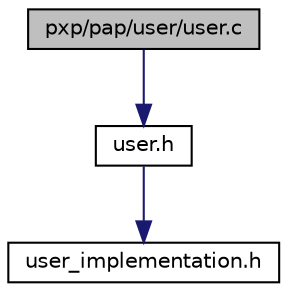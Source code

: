 digraph "pxp/pap/user/user.c"
{
  edge [fontname="Helvetica",fontsize="10",labelfontname="Helvetica",labelfontsize="10"];
  node [fontname="Helvetica",fontsize="10",shape=record];
  Node0 [label="pxp/pap/user/user.c",height=0.2,width=0.4,color="black", fillcolor="grey75", style="filled", fontcolor="black"];
  Node0 -> Node1 [color="midnightblue",fontsize="10",style="solid",fontname="Helvetica"];
  Node1 [label="user.h",height=0.2,width=0.4,color="black", fillcolor="white", style="filled",URL="$user_8h.html"];
  Node1 -> Node2 [color="midnightblue",fontsize="10",style="solid",fontname="Helvetica"];
  Node2 [label="user_implementation.h",height=0.2,width=0.4,color="black", fillcolor="white", style="filled",URL="$user__implementation_8h.html"];
}

